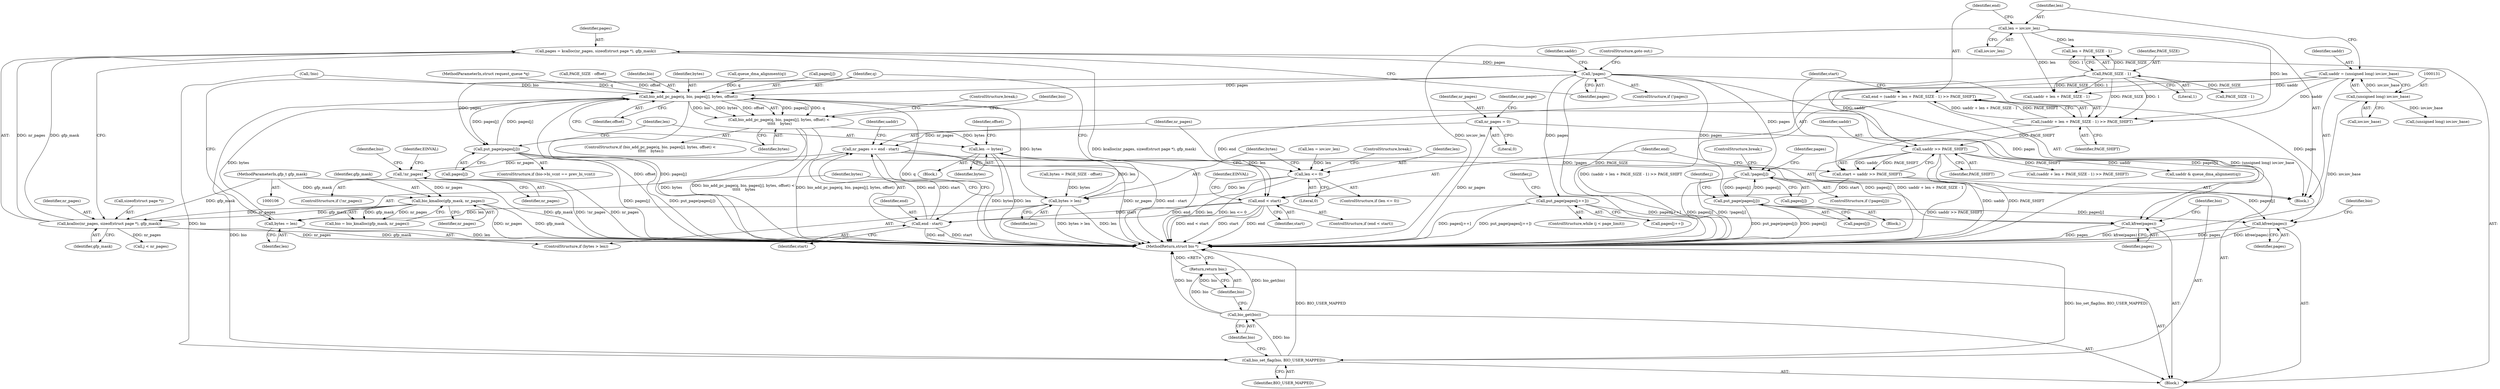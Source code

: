 digraph "0_linux_95d78c28b5a85bacbc29b8dba7c04babb9b0d467@API" {
"1000204" [label="(Call,pages = kcalloc(nr_pages, sizeof(struct page *), gfp_mask))"];
"1000206" [label="(Call,kcalloc(nr_pages, sizeof(struct page *), gfp_mask))"];
"1000190" [label="(Call,bio_kmalloc(gfp_mask, nr_pages))"];
"1000109" [label="(MethodParameterIn,gfp_t gfp_mask)"];
"1000182" [label="(Call,!nr_pages)"];
"1000167" [label="(Call,nr_pages += end - start)"];
"1000169" [label="(Call,end - start)"];
"1000160" [label="(Call,end < start)"];
"1000142" [label="(Call,end = (uaddr + len + PAGE_SIZE - 1) >> PAGE_SHIFT)"];
"1000144" [label="(Call,(uaddr + len + PAGE_SIZE - 1) >> PAGE_SHIFT)"];
"1000128" [label="(Call,uaddr = (unsigned long) iov.iov_base)"];
"1000130" [label="(Call,(unsigned long) iov.iov_base)"];
"1000136" [label="(Call,len = iov.iov_len)"];
"1000149" [label="(Call,PAGE_SIZE - 1)"];
"1000154" [label="(Call,start = uaddr >> PAGE_SHIFT)"];
"1000156" [label="(Call,uaddr >> PAGE_SHIFT)"];
"1000113" [label="(Call,nr_pages = 0)"];
"1000212" [label="(Call,!pages)"];
"1000326" [label="(Call,bio_add_pc_page(q, bio, pages[j], bytes, offset))"];
"1000325" [label="(Call,bio_add_pc_page(q, bio, pages[j], bytes, offset) <\n \t\t\t\t\t    bytes)"];
"1000346" [label="(Call,len -= bytes)"];
"1000313" [label="(Call,len <= 0)"];
"1000318" [label="(Call,bytes > len)"];
"1000321" [label="(Call,bytes = len)"];
"1000342" [label="(Call,put_page(pages[j]))"];
"1000364" [label="(Call,kfree(pages))"];
"1000366" [label="(Call,bio_set_flag(bio, BIO_USER_MAPPED))"];
"1000369" [label="(Call,bio_get(bio))"];
"1000371" [label="(Return,return bio;)"];
"1000359" [label="(Call,put_page(pages[j++]))"];
"1000385" [label="(Call,!pages[j])"];
"1000390" [label="(Call,put_page(pages[j]))"];
"1000395" [label="(Call,kfree(pages))"];
"1000204" [label="(Call,pages = kcalloc(nr_pages, sizeof(struct page *), gfp_mask))"];
"1000385" [label="(Call,!pages[j])"];
"1000359" [label="(Call,put_page(pages[j++]))"];
"1000137" [label="(Identifier,len)"];
"1000367" [label="(Identifier,bio)"];
"1000166" [label="(Identifier,EINVAL)"];
"1000386" [label="(Call,pages[j])"];
"1000335" [label="(ControlStructure,break;)"];
"1000357" [label="(Identifier,j)"];
"1000187" [label="(Identifier,EINVAL)"];
"1000129" [label="(Identifier,uaddr)"];
"1000369" [label="(Call,bio_get(bio))"];
"1000183" [label="(Identifier,nr_pages)"];
"1000364" [label="(Call,kfree(pages))"];
"1000213" [label="(Identifier,pages)"];
"1000233" [label="(Call,(uaddr + len + PAGE_SIZE - 1) >> PAGE_SHIFT)"];
"1000301" [label="(Call,bytes = PAGE_SIZE - offset)"];
"1000332" [label="(Identifier,bytes)"];
"1000175" [label="(Call,queue_dma_alignment(q))"];
"1000371" [label="(Return,return bio;)"];
"1000312" [label="(ControlStructure,if (len <= 0))"];
"1000109" [label="(MethodParameterIn,gfp_t gfp_mask)"];
"1000132" [label="(Call,iov.iov_base)"];
"1000325" [label="(Call,bio_add_pc_page(q, bio, pages[j], bytes, offset) <\n \t\t\t\t\t    bytes)"];
"1000225" [label="(Call,len = iov.iov_len)"];
"1000188" [label="(Call,bio = bio_kmalloc(gfp_mask, nr_pages))"];
"1000355" [label="(ControlStructure,while (j < page_limit))"];
"1000322" [label="(Identifier,bytes)"];
"1000181" [label="(ControlStructure,if (!nr_pages))"];
"1000316" [label="(ControlStructure,break;)"];
"1000339" [label="(Identifier,bio)"];
"1000173" [label="(Call,uaddr & queue_dma_alignment(q))"];
"1000299" [label="(Block,)"];
"1000194" [label="(Call,!bio)"];
"1000336" [label="(ControlStructure,if (bio->bi_vcnt == prev_bi_vcnt))"];
"1000366" [label="(Call,bio_set_flag(bio, BIO_USER_MAPPED))"];
"1000329" [label="(Call,pages[j])"];
"1000168" [label="(Identifier,nr_pages)"];
"1000324" [label="(ControlStructure,if (bio_add_pc_page(q, bio, pages[j], bytes, offset) <\n \t\t\t\t\t    bytes))"];
"1000152" [label="(Identifier,PAGE_SHIFT)"];
"1000115" [label="(Literal,0)"];
"1000212" [label="(Call,!pages)"];
"1000333" [label="(Identifier,offset)"];
"1000159" [label="(ControlStructure,if (end < start))"];
"1000191" [label="(Identifier,gfp_mask)"];
"1000120" [label="(Identifier,cur_page)"];
"1000162" [label="(Identifier,start)"];
"1000327" [label="(Identifier,q)"];
"1000138" [label="(Call,iov.iov_len)"];
"1000157" [label="(Identifier,uaddr)"];
"1000392" [label="(Identifier,pages)"];
"1000144" [label="(Call,(uaddr + len + PAGE_SIZE - 1) >> PAGE_SHIFT)"];
"1000189" [label="(Identifier,bio)"];
"1000107" [label="(MethodParameterIn,struct request_queue *q)"];
"1000382" [label="(Identifier,j)"];
"1000384" [label="(ControlStructure,if (!pages[j]))"];
"1000323" [label="(Identifier,len)"];
"1000326" [label="(Call,bio_add_pc_page(q, bio, pages[j], bytes, offset))"];
"1000350" [label="(Identifier,offset)"];
"1000303" [label="(Call,PAGE_SIZE - offset)"];
"1000154" [label="(Call,start = uaddr >> PAGE_SHIFT)"];
"1000396" [label="(Identifier,pages)"];
"1000334" [label="(Identifier,bytes)"];
"1000151" [label="(Literal,1)"];
"1000169" [label="(Call,end - start)"];
"1000143" [label="(Identifier,end)"];
"1000190" [label="(Call,bio_kmalloc(gfp_mask, nr_pages))"];
"1000161" [label="(Identifier,end)"];
"1000114" [label="(Identifier,nr_pages)"];
"1000343" [label="(Call,pages[j])"];
"1000342" [label="(Call,put_page(pages[j]))"];
"1000383" [label="(Block,)"];
"1000155" [label="(Identifier,start)"];
"1000314" [label="(Identifier,len)"];
"1000142" [label="(Call,end = (uaddr + len + PAGE_SIZE - 1) >> PAGE_SHIFT)"];
"1000110" [label="(Block,)"];
"1000315" [label="(Literal,0)"];
"1000211" [label="(ControlStructure,if (!pages))"];
"1000126" [label="(Block,)"];
"1000318" [label="(Call,bytes > len)"];
"1000170" [label="(Identifier,end)"];
"1000158" [label="(Identifier,PAGE_SHIFT)"];
"1000346" [label="(Call,len -= bytes)"];
"1000149" [label="(Call,PAGE_SIZE - 1)"];
"1000238" [label="(Call,PAGE_SIZE - 1)"];
"1000365" [label="(Identifier,pages)"];
"1000147" [label="(Call,len + PAGE_SIZE - 1)"];
"1000207" [label="(Identifier,nr_pages)"];
"1000391" [label="(Call,pages[j])"];
"1000347" [label="(Identifier,len)"];
"1000320" [label="(Identifier,len)"];
"1000192" [label="(Identifier,nr_pages)"];
"1000378" [label="(Call,j < nr_pages)"];
"1000156" [label="(Call,uaddr >> PAGE_SHIFT)"];
"1000128" [label="(Call,uaddr = (unsigned long) iov.iov_base)"];
"1000348" [label="(Identifier,bytes)"];
"1000321" [label="(Call,bytes = len)"];
"1000372" [label="(Identifier,bio)"];
"1000150" [label="(Identifier,PAGE_SIZE)"];
"1000218" [label="(Identifier,uaddr)"];
"1000313" [label="(Call,len <= 0)"];
"1000389" [label="(ControlStructure,break;)"];
"1000210" [label="(Identifier,gfp_mask)"];
"1000368" [label="(Identifier,BIO_USER_MAPPED)"];
"1000390" [label="(Call,put_page(pages[j]))"];
"1000182" [label="(Call,!nr_pages)"];
"1000174" [label="(Identifier,uaddr)"];
"1000219" [label="(Call,(unsigned long) iov.iov_base)"];
"1000145" [label="(Call,uaddr + len + PAGE_SIZE - 1)"];
"1000171" [label="(Identifier,start)"];
"1000214" [label="(ControlStructure,goto out;)"];
"1000395" [label="(Call,kfree(pages))"];
"1000130" [label="(Call,(unsigned long) iov.iov_base)"];
"1000205" [label="(Identifier,pages)"];
"1000402" [label="(MethodReturn,struct bio *)"];
"1000328" [label="(Identifier,bio)"];
"1000370" [label="(Identifier,bio)"];
"1000206" [label="(Call,kcalloc(nr_pages, sizeof(struct page *), gfp_mask))"];
"1000319" [label="(Identifier,bytes)"];
"1000113" [label="(Call,nr_pages = 0)"];
"1000398" [label="(Identifier,bio)"];
"1000317" [label="(ControlStructure,if (bytes > len))"];
"1000360" [label="(Call,pages[j++])"];
"1000208" [label="(Call,sizeof(struct page *))"];
"1000160" [label="(Call,end < start)"];
"1000167" [label="(Call,nr_pages += end - start)"];
"1000136" [label="(Call,len = iov.iov_len)"];
"1000204" -> "1000110"  [label="AST: "];
"1000204" -> "1000206"  [label="CFG: "];
"1000205" -> "1000204"  [label="AST: "];
"1000206" -> "1000204"  [label="AST: "];
"1000213" -> "1000204"  [label="CFG: "];
"1000204" -> "1000402"  [label="DDG: kcalloc(nr_pages, sizeof(struct page *), gfp_mask)"];
"1000206" -> "1000204"  [label="DDG: nr_pages"];
"1000206" -> "1000204"  [label="DDG: gfp_mask"];
"1000204" -> "1000212"  [label="DDG: pages"];
"1000206" -> "1000210"  [label="CFG: "];
"1000207" -> "1000206"  [label="AST: "];
"1000208" -> "1000206"  [label="AST: "];
"1000210" -> "1000206"  [label="AST: "];
"1000206" -> "1000402"  [label="DDG: gfp_mask"];
"1000206" -> "1000402"  [label="DDG: nr_pages"];
"1000190" -> "1000206"  [label="DDG: nr_pages"];
"1000190" -> "1000206"  [label="DDG: gfp_mask"];
"1000109" -> "1000206"  [label="DDG: gfp_mask"];
"1000206" -> "1000378"  [label="DDG: nr_pages"];
"1000190" -> "1000188"  [label="AST: "];
"1000190" -> "1000192"  [label="CFG: "];
"1000191" -> "1000190"  [label="AST: "];
"1000192" -> "1000190"  [label="AST: "];
"1000188" -> "1000190"  [label="CFG: "];
"1000190" -> "1000402"  [label="DDG: gfp_mask"];
"1000190" -> "1000402"  [label="DDG: nr_pages"];
"1000190" -> "1000188"  [label="DDG: gfp_mask"];
"1000190" -> "1000188"  [label="DDG: nr_pages"];
"1000109" -> "1000190"  [label="DDG: gfp_mask"];
"1000182" -> "1000190"  [label="DDG: nr_pages"];
"1000109" -> "1000106"  [label="AST: "];
"1000109" -> "1000402"  [label="DDG: gfp_mask"];
"1000182" -> "1000181"  [label="AST: "];
"1000182" -> "1000183"  [label="CFG: "];
"1000183" -> "1000182"  [label="AST: "];
"1000187" -> "1000182"  [label="CFG: "];
"1000189" -> "1000182"  [label="CFG: "];
"1000182" -> "1000402"  [label="DDG: !nr_pages"];
"1000182" -> "1000402"  [label="DDG: nr_pages"];
"1000167" -> "1000182"  [label="DDG: nr_pages"];
"1000167" -> "1000126"  [label="AST: "];
"1000167" -> "1000169"  [label="CFG: "];
"1000168" -> "1000167"  [label="AST: "];
"1000169" -> "1000167"  [label="AST: "];
"1000174" -> "1000167"  [label="CFG: "];
"1000167" -> "1000402"  [label="DDG: nr_pages"];
"1000167" -> "1000402"  [label="DDG: end - start"];
"1000169" -> "1000167"  [label="DDG: end"];
"1000169" -> "1000167"  [label="DDG: start"];
"1000113" -> "1000167"  [label="DDG: nr_pages"];
"1000169" -> "1000171"  [label="CFG: "];
"1000170" -> "1000169"  [label="AST: "];
"1000171" -> "1000169"  [label="AST: "];
"1000169" -> "1000402"  [label="DDG: start"];
"1000169" -> "1000402"  [label="DDG: end"];
"1000160" -> "1000169"  [label="DDG: end"];
"1000160" -> "1000169"  [label="DDG: start"];
"1000160" -> "1000159"  [label="AST: "];
"1000160" -> "1000162"  [label="CFG: "];
"1000161" -> "1000160"  [label="AST: "];
"1000162" -> "1000160"  [label="AST: "];
"1000166" -> "1000160"  [label="CFG: "];
"1000168" -> "1000160"  [label="CFG: "];
"1000160" -> "1000402"  [label="DDG: end < start"];
"1000160" -> "1000402"  [label="DDG: start"];
"1000160" -> "1000402"  [label="DDG: end"];
"1000142" -> "1000160"  [label="DDG: end"];
"1000154" -> "1000160"  [label="DDG: start"];
"1000142" -> "1000126"  [label="AST: "];
"1000142" -> "1000144"  [label="CFG: "];
"1000143" -> "1000142"  [label="AST: "];
"1000144" -> "1000142"  [label="AST: "];
"1000155" -> "1000142"  [label="CFG: "];
"1000142" -> "1000402"  [label="DDG: (uaddr + len + PAGE_SIZE - 1) >> PAGE_SHIFT"];
"1000144" -> "1000142"  [label="DDG: uaddr + len + PAGE_SIZE - 1"];
"1000144" -> "1000142"  [label="DDG: PAGE_SHIFT"];
"1000144" -> "1000152"  [label="CFG: "];
"1000145" -> "1000144"  [label="AST: "];
"1000152" -> "1000144"  [label="AST: "];
"1000144" -> "1000402"  [label="DDG: uaddr + len + PAGE_SIZE - 1"];
"1000128" -> "1000144"  [label="DDG: uaddr"];
"1000136" -> "1000144"  [label="DDG: len"];
"1000149" -> "1000144"  [label="DDG: PAGE_SIZE"];
"1000149" -> "1000144"  [label="DDG: 1"];
"1000144" -> "1000156"  [label="DDG: PAGE_SHIFT"];
"1000128" -> "1000126"  [label="AST: "];
"1000128" -> "1000130"  [label="CFG: "];
"1000129" -> "1000128"  [label="AST: "];
"1000130" -> "1000128"  [label="AST: "];
"1000137" -> "1000128"  [label="CFG: "];
"1000128" -> "1000402"  [label="DDG: (unsigned long) iov.iov_base"];
"1000130" -> "1000128"  [label="DDG: iov.iov_base"];
"1000128" -> "1000145"  [label="DDG: uaddr"];
"1000128" -> "1000156"  [label="DDG: uaddr"];
"1000130" -> "1000132"  [label="CFG: "];
"1000131" -> "1000130"  [label="AST: "];
"1000132" -> "1000130"  [label="AST: "];
"1000130" -> "1000402"  [label="DDG: iov.iov_base"];
"1000130" -> "1000219"  [label="DDG: iov.iov_base"];
"1000136" -> "1000126"  [label="AST: "];
"1000136" -> "1000138"  [label="CFG: "];
"1000137" -> "1000136"  [label="AST: "];
"1000138" -> "1000136"  [label="AST: "];
"1000143" -> "1000136"  [label="CFG: "];
"1000136" -> "1000402"  [label="DDG: iov.iov_len"];
"1000136" -> "1000145"  [label="DDG: len"];
"1000136" -> "1000147"  [label="DDG: len"];
"1000149" -> "1000147"  [label="AST: "];
"1000149" -> "1000151"  [label="CFG: "];
"1000150" -> "1000149"  [label="AST: "];
"1000151" -> "1000149"  [label="AST: "];
"1000147" -> "1000149"  [label="CFG: "];
"1000149" -> "1000402"  [label="DDG: PAGE_SIZE"];
"1000149" -> "1000145"  [label="DDG: PAGE_SIZE"];
"1000149" -> "1000145"  [label="DDG: 1"];
"1000149" -> "1000147"  [label="DDG: PAGE_SIZE"];
"1000149" -> "1000147"  [label="DDG: 1"];
"1000149" -> "1000238"  [label="DDG: PAGE_SIZE"];
"1000154" -> "1000126"  [label="AST: "];
"1000154" -> "1000156"  [label="CFG: "];
"1000155" -> "1000154"  [label="AST: "];
"1000156" -> "1000154"  [label="AST: "];
"1000161" -> "1000154"  [label="CFG: "];
"1000154" -> "1000402"  [label="DDG: uaddr >> PAGE_SHIFT"];
"1000156" -> "1000154"  [label="DDG: uaddr"];
"1000156" -> "1000154"  [label="DDG: PAGE_SHIFT"];
"1000156" -> "1000158"  [label="CFG: "];
"1000157" -> "1000156"  [label="AST: "];
"1000158" -> "1000156"  [label="AST: "];
"1000156" -> "1000402"  [label="DDG: uaddr"];
"1000156" -> "1000402"  [label="DDG: PAGE_SHIFT"];
"1000156" -> "1000173"  [label="DDG: uaddr"];
"1000156" -> "1000233"  [label="DDG: PAGE_SHIFT"];
"1000113" -> "1000110"  [label="AST: "];
"1000113" -> "1000115"  [label="CFG: "];
"1000114" -> "1000113"  [label="AST: "];
"1000115" -> "1000113"  [label="AST: "];
"1000120" -> "1000113"  [label="CFG: "];
"1000113" -> "1000402"  [label="DDG: nr_pages"];
"1000212" -> "1000211"  [label="AST: "];
"1000212" -> "1000213"  [label="CFG: "];
"1000213" -> "1000212"  [label="AST: "];
"1000214" -> "1000212"  [label="CFG: "];
"1000218" -> "1000212"  [label="CFG: "];
"1000212" -> "1000402"  [label="DDG: !pages"];
"1000212" -> "1000326"  [label="DDG: pages"];
"1000212" -> "1000342"  [label="DDG: pages"];
"1000212" -> "1000359"  [label="DDG: pages"];
"1000212" -> "1000364"  [label="DDG: pages"];
"1000212" -> "1000385"  [label="DDG: pages"];
"1000212" -> "1000390"  [label="DDG: pages"];
"1000212" -> "1000395"  [label="DDG: pages"];
"1000326" -> "1000325"  [label="AST: "];
"1000326" -> "1000333"  [label="CFG: "];
"1000327" -> "1000326"  [label="AST: "];
"1000328" -> "1000326"  [label="AST: "];
"1000329" -> "1000326"  [label="AST: "];
"1000332" -> "1000326"  [label="AST: "];
"1000333" -> "1000326"  [label="AST: "];
"1000334" -> "1000326"  [label="CFG: "];
"1000326" -> "1000402"  [label="DDG: offset"];
"1000326" -> "1000402"  [label="DDG: pages[j]"];
"1000326" -> "1000402"  [label="DDG: q"];
"1000326" -> "1000325"  [label="DDG: pages[j]"];
"1000326" -> "1000325"  [label="DDG: q"];
"1000326" -> "1000325"  [label="DDG: bio"];
"1000326" -> "1000325"  [label="DDG: bytes"];
"1000326" -> "1000325"  [label="DDG: offset"];
"1000175" -> "1000326"  [label="DDG: q"];
"1000107" -> "1000326"  [label="DDG: q"];
"1000194" -> "1000326"  [label="DDG: bio"];
"1000342" -> "1000326"  [label="DDG: pages[j]"];
"1000318" -> "1000326"  [label="DDG: bytes"];
"1000321" -> "1000326"  [label="DDG: bytes"];
"1000303" -> "1000326"  [label="DDG: offset"];
"1000326" -> "1000342"  [label="DDG: pages[j]"];
"1000326" -> "1000364"  [label="DDG: pages[j]"];
"1000326" -> "1000366"  [label="DDG: bio"];
"1000325" -> "1000324"  [label="AST: "];
"1000325" -> "1000334"  [label="CFG: "];
"1000334" -> "1000325"  [label="AST: "];
"1000335" -> "1000325"  [label="CFG: "];
"1000339" -> "1000325"  [label="CFG: "];
"1000325" -> "1000402"  [label="DDG: bio_add_pc_page(q, bio, pages[j], bytes, offset)"];
"1000325" -> "1000402"  [label="DDG: bytes"];
"1000325" -> "1000402"  [label="DDG: bio_add_pc_page(q, bio, pages[j], bytes, offset) <\n \t\t\t\t\t    bytes"];
"1000325" -> "1000346"  [label="DDG: bytes"];
"1000346" -> "1000299"  [label="AST: "];
"1000346" -> "1000348"  [label="CFG: "];
"1000347" -> "1000346"  [label="AST: "];
"1000348" -> "1000346"  [label="AST: "];
"1000350" -> "1000346"  [label="CFG: "];
"1000346" -> "1000402"  [label="DDG: bytes"];
"1000346" -> "1000402"  [label="DDG: len"];
"1000346" -> "1000313"  [label="DDG: len"];
"1000318" -> "1000346"  [label="DDG: len"];
"1000313" -> "1000312"  [label="AST: "];
"1000313" -> "1000315"  [label="CFG: "];
"1000314" -> "1000313"  [label="AST: "];
"1000315" -> "1000313"  [label="AST: "];
"1000316" -> "1000313"  [label="CFG: "];
"1000319" -> "1000313"  [label="CFG: "];
"1000313" -> "1000402"  [label="DDG: len <= 0"];
"1000313" -> "1000402"  [label="DDG: len"];
"1000225" -> "1000313"  [label="DDG: len"];
"1000313" -> "1000318"  [label="DDG: len"];
"1000318" -> "1000317"  [label="AST: "];
"1000318" -> "1000320"  [label="CFG: "];
"1000319" -> "1000318"  [label="AST: "];
"1000320" -> "1000318"  [label="AST: "];
"1000322" -> "1000318"  [label="CFG: "];
"1000327" -> "1000318"  [label="CFG: "];
"1000318" -> "1000402"  [label="DDG: bytes > len"];
"1000318" -> "1000402"  [label="DDG: len"];
"1000301" -> "1000318"  [label="DDG: bytes"];
"1000318" -> "1000321"  [label="DDG: len"];
"1000321" -> "1000317"  [label="AST: "];
"1000321" -> "1000323"  [label="CFG: "];
"1000322" -> "1000321"  [label="AST: "];
"1000323" -> "1000321"  [label="AST: "];
"1000327" -> "1000321"  [label="CFG: "];
"1000321" -> "1000402"  [label="DDG: len"];
"1000342" -> "1000336"  [label="AST: "];
"1000342" -> "1000343"  [label="CFG: "];
"1000343" -> "1000342"  [label="AST: "];
"1000347" -> "1000342"  [label="CFG: "];
"1000342" -> "1000402"  [label="DDG: pages[j]"];
"1000342" -> "1000402"  [label="DDG: put_page(pages[j])"];
"1000342" -> "1000364"  [label="DDG: pages[j]"];
"1000364" -> "1000110"  [label="AST: "];
"1000364" -> "1000365"  [label="CFG: "];
"1000365" -> "1000364"  [label="AST: "];
"1000367" -> "1000364"  [label="CFG: "];
"1000364" -> "1000402"  [label="DDG: pages"];
"1000364" -> "1000402"  [label="DDG: kfree(pages)"];
"1000359" -> "1000364"  [label="DDG: pages[j++]"];
"1000366" -> "1000110"  [label="AST: "];
"1000366" -> "1000368"  [label="CFG: "];
"1000367" -> "1000366"  [label="AST: "];
"1000368" -> "1000366"  [label="AST: "];
"1000370" -> "1000366"  [label="CFG: "];
"1000366" -> "1000402"  [label="DDG: BIO_USER_MAPPED"];
"1000366" -> "1000402"  [label="DDG: bio_set_flag(bio, BIO_USER_MAPPED)"];
"1000194" -> "1000366"  [label="DDG: bio"];
"1000366" -> "1000369"  [label="DDG: bio"];
"1000369" -> "1000110"  [label="AST: "];
"1000369" -> "1000370"  [label="CFG: "];
"1000370" -> "1000369"  [label="AST: "];
"1000372" -> "1000369"  [label="CFG: "];
"1000369" -> "1000402"  [label="DDG: bio_get(bio)"];
"1000369" -> "1000402"  [label="DDG: bio"];
"1000369" -> "1000371"  [label="DDG: bio"];
"1000371" -> "1000110"  [label="AST: "];
"1000371" -> "1000372"  [label="CFG: "];
"1000372" -> "1000371"  [label="AST: "];
"1000402" -> "1000371"  [label="CFG: "];
"1000371" -> "1000402"  [label="DDG: <RET>"];
"1000372" -> "1000371"  [label="DDG: bio"];
"1000359" -> "1000355"  [label="AST: "];
"1000359" -> "1000360"  [label="CFG: "];
"1000360" -> "1000359"  [label="AST: "];
"1000357" -> "1000359"  [label="CFG: "];
"1000359" -> "1000402"  [label="DDG: pages[j++]"];
"1000359" -> "1000402"  [label="DDG: put_page(pages[j++])"];
"1000385" -> "1000384"  [label="AST: "];
"1000385" -> "1000386"  [label="CFG: "];
"1000386" -> "1000385"  [label="AST: "];
"1000389" -> "1000385"  [label="CFG: "];
"1000392" -> "1000385"  [label="CFG: "];
"1000385" -> "1000402"  [label="DDG: pages[j]"];
"1000385" -> "1000402"  [label="DDG: !pages[j]"];
"1000390" -> "1000385"  [label="DDG: pages[j]"];
"1000385" -> "1000390"  [label="DDG: pages[j]"];
"1000385" -> "1000395"  [label="DDG: pages[j]"];
"1000390" -> "1000383"  [label="AST: "];
"1000390" -> "1000391"  [label="CFG: "];
"1000391" -> "1000390"  [label="AST: "];
"1000382" -> "1000390"  [label="CFG: "];
"1000390" -> "1000402"  [label="DDG: put_page(pages[j])"];
"1000390" -> "1000402"  [label="DDG: pages[j]"];
"1000390" -> "1000395"  [label="DDG: pages[j]"];
"1000395" -> "1000110"  [label="AST: "];
"1000395" -> "1000396"  [label="CFG: "];
"1000396" -> "1000395"  [label="AST: "];
"1000398" -> "1000395"  [label="CFG: "];
"1000395" -> "1000402"  [label="DDG: pages"];
"1000395" -> "1000402"  [label="DDG: kfree(pages)"];
}
